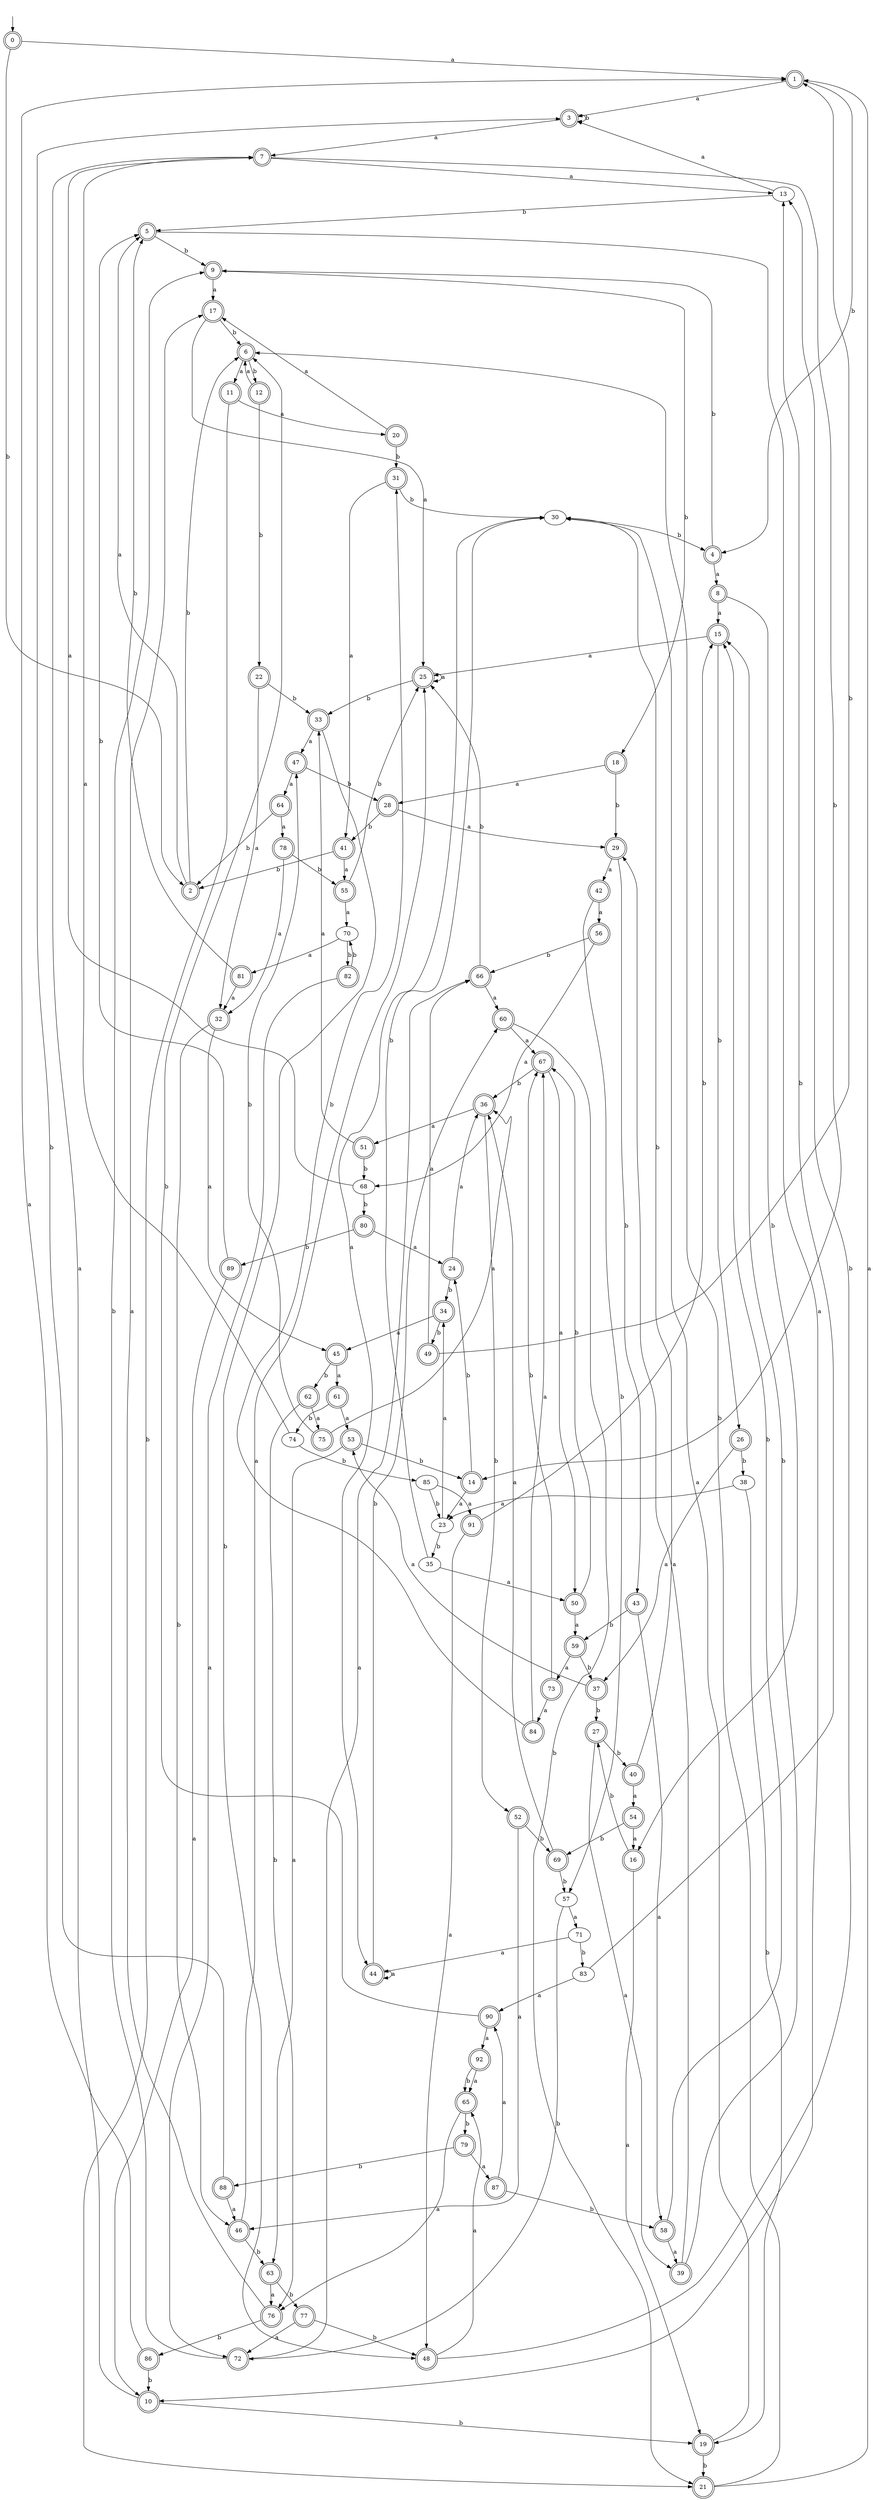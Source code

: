 digraph RandomDFA {
  __start0 [label="", shape=none];
  __start0 -> 0 [label=""];
  0 [shape=circle] [shape=doublecircle]
  0 -> 1 [label="a"]
  0 -> 2 [label="b"]
  1 [shape=doublecircle]
  1 -> 3 [label="a"]
  1 -> 4 [label="b"]
  2 [shape=doublecircle]
  2 -> 5 [label="a"]
  2 -> 6 [label="b"]
  3 [shape=doublecircle]
  3 -> 7 [label="a"]
  3 -> 3 [label="b"]
  4 [shape=doublecircle]
  4 -> 8 [label="a"]
  4 -> 9 [label="b"]
  5 [shape=doublecircle]
  5 -> 10 [label="a"]
  5 -> 9 [label="b"]
  6 [shape=doublecircle]
  6 -> 11 [label="a"]
  6 -> 12 [label="b"]
  7 [shape=doublecircle]
  7 -> 13 [label="a"]
  7 -> 14 [label="b"]
  8 [shape=doublecircle]
  8 -> 15 [label="a"]
  8 -> 16 [label="b"]
  9 [shape=doublecircle]
  9 -> 17 [label="a"]
  9 -> 18 [label="b"]
  10 [shape=doublecircle]
  10 -> 7 [label="a"]
  10 -> 19 [label="b"]
  11 [shape=doublecircle]
  11 -> 20 [label="a"]
  11 -> 21 [label="b"]
  12 [shape=doublecircle]
  12 -> 6 [label="a"]
  12 -> 22 [label="b"]
  13
  13 -> 3 [label="a"]
  13 -> 5 [label="b"]
  14 [shape=doublecircle]
  14 -> 23 [label="a"]
  14 -> 24 [label="b"]
  15 [shape=doublecircle]
  15 -> 25 [label="a"]
  15 -> 26 [label="b"]
  16 [shape=doublecircle]
  16 -> 19 [label="a"]
  16 -> 27 [label="b"]
  17 [shape=doublecircle]
  17 -> 25 [label="a"]
  17 -> 6 [label="b"]
  18 [shape=doublecircle]
  18 -> 28 [label="a"]
  18 -> 29 [label="b"]
  19 [shape=doublecircle]
  19 -> 30 [label="a"]
  19 -> 21 [label="b"]
  20 [shape=doublecircle]
  20 -> 17 [label="a"]
  20 -> 31 [label="b"]
  21 [shape=doublecircle]
  21 -> 1 [label="a"]
  21 -> 6 [label="b"]
  22 [shape=doublecircle]
  22 -> 32 [label="a"]
  22 -> 33 [label="b"]
  23
  23 -> 34 [label="a"]
  23 -> 35 [label="b"]
  24 [shape=doublecircle]
  24 -> 36 [label="a"]
  24 -> 34 [label="b"]
  25 [shape=doublecircle]
  25 -> 25 [label="a"]
  25 -> 33 [label="b"]
  26 [shape=doublecircle]
  26 -> 37 [label="a"]
  26 -> 38 [label="b"]
  27 [shape=doublecircle]
  27 -> 39 [label="a"]
  27 -> 40 [label="b"]
  28 [shape=doublecircle]
  28 -> 29 [label="a"]
  28 -> 41 [label="b"]
  29 [shape=doublecircle]
  29 -> 42 [label="a"]
  29 -> 43 [label="b"]
  30
  30 -> 44 [label="a"]
  30 -> 4 [label="b"]
  31 [shape=doublecircle]
  31 -> 41 [label="a"]
  31 -> 30 [label="b"]
  32 [shape=doublecircle]
  32 -> 45 [label="a"]
  32 -> 46 [label="b"]
  33 [shape=doublecircle]
  33 -> 47 [label="a"]
  33 -> 48 [label="b"]
  34 [shape=doublecircle]
  34 -> 45 [label="a"]
  34 -> 49 [label="b"]
  35
  35 -> 50 [label="a"]
  35 -> 30 [label="b"]
  36 [shape=doublecircle]
  36 -> 51 [label="a"]
  36 -> 52 [label="b"]
  37 [shape=doublecircle]
  37 -> 53 [label="a"]
  37 -> 27 [label="b"]
  38
  38 -> 23 [label="a"]
  38 -> 19 [label="b"]
  39 [shape=doublecircle]
  39 -> 29 [label="a"]
  39 -> 15 [label="b"]
  40 [shape=doublecircle]
  40 -> 54 [label="a"]
  40 -> 30 [label="b"]
  41 [shape=doublecircle]
  41 -> 55 [label="a"]
  41 -> 2 [label="b"]
  42 [shape=doublecircle]
  42 -> 56 [label="a"]
  42 -> 57 [label="b"]
  43 [shape=doublecircle]
  43 -> 58 [label="a"]
  43 -> 59 [label="b"]
  44 [shape=doublecircle]
  44 -> 44 [label="a"]
  44 -> 60 [label="b"]
  45 [shape=doublecircle]
  45 -> 61 [label="a"]
  45 -> 62 [label="b"]
  46 [shape=doublecircle]
  46 -> 25 [label="a"]
  46 -> 63 [label="b"]
  47 [shape=doublecircle]
  47 -> 64 [label="a"]
  47 -> 28 [label="b"]
  48 [shape=doublecircle]
  48 -> 65 [label="a"]
  48 -> 13 [label="b"]
  49 [shape=doublecircle]
  49 -> 66 [label="a"]
  49 -> 1 [label="b"]
  50 [shape=doublecircle]
  50 -> 59 [label="a"]
  50 -> 67 [label="b"]
  51 [shape=doublecircle]
  51 -> 33 [label="a"]
  51 -> 68 [label="b"]
  52 [shape=doublecircle]
  52 -> 46 [label="a"]
  52 -> 69 [label="b"]
  53 [shape=doublecircle]
  53 -> 63 [label="a"]
  53 -> 14 [label="b"]
  54 [shape=doublecircle]
  54 -> 16 [label="a"]
  54 -> 69 [label="b"]
  55 [shape=doublecircle]
  55 -> 70 [label="a"]
  55 -> 25 [label="b"]
  56 [shape=doublecircle]
  56 -> 68 [label="a"]
  56 -> 66 [label="b"]
  57
  57 -> 71 [label="a"]
  57 -> 72 [label="b"]
  58 [shape=doublecircle]
  58 -> 39 [label="a"]
  58 -> 15 [label="b"]
  59 [shape=doublecircle]
  59 -> 73 [label="a"]
  59 -> 37 [label="b"]
  60 [shape=doublecircle]
  60 -> 67 [label="a"]
  60 -> 21 [label="b"]
  61 [shape=doublecircle]
  61 -> 53 [label="a"]
  61 -> 74 [label="b"]
  62 [shape=doublecircle]
  62 -> 75 [label="a"]
  62 -> 76 [label="b"]
  63 [shape=doublecircle]
  63 -> 76 [label="a"]
  63 -> 77 [label="b"]
  64 [shape=doublecircle]
  64 -> 78 [label="a"]
  64 -> 2 [label="b"]
  65 [shape=doublecircle]
  65 -> 76 [label="a"]
  65 -> 79 [label="b"]
  66 [shape=doublecircle]
  66 -> 60 [label="a"]
  66 -> 25 [label="b"]
  67 [shape=doublecircle]
  67 -> 50 [label="a"]
  67 -> 36 [label="b"]
  68
  68 -> 7 [label="a"]
  68 -> 80 [label="b"]
  69 [shape=doublecircle]
  69 -> 36 [label="a"]
  69 -> 57 [label="b"]
  70
  70 -> 81 [label="a"]
  70 -> 82 [label="b"]
  71
  71 -> 44 [label="a"]
  71 -> 83 [label="b"]
  72 [shape=doublecircle]
  72 -> 66 [label="a"]
  72 -> 9 [label="b"]
  73 [shape=doublecircle]
  73 -> 84 [label="a"]
  73 -> 67 [label="b"]
  74
  74 -> 7 [label="a"]
  74 -> 85 [label="b"]
  75 [shape=doublecircle]
  75 -> 36 [label="a"]
  75 -> 47 [label="b"]
  76 [shape=doublecircle]
  76 -> 17 [label="a"]
  76 -> 86 [label="b"]
  77 [shape=doublecircle]
  77 -> 72 [label="a"]
  77 -> 48 [label="b"]
  78 [shape=doublecircle]
  78 -> 32 [label="a"]
  78 -> 55 [label="b"]
  79 [shape=doublecircle]
  79 -> 87 [label="a"]
  79 -> 88 [label="b"]
  80 [shape=doublecircle]
  80 -> 24 [label="a"]
  80 -> 89 [label="b"]
  81 [shape=doublecircle]
  81 -> 32 [label="a"]
  81 -> 5 [label="b"]
  82 [shape=doublecircle]
  82 -> 72 [label="a"]
  82 -> 70 [label="b"]
  83
  83 -> 90 [label="a"]
  83 -> 13 [label="b"]
  84 [shape=doublecircle]
  84 -> 67 [label="a"]
  84 -> 31 [label="b"]
  85
  85 -> 91 [label="a"]
  85 -> 23 [label="b"]
  86 [shape=doublecircle]
  86 -> 1 [label="a"]
  86 -> 10 [label="b"]
  87 [shape=doublecircle]
  87 -> 90 [label="a"]
  87 -> 58 [label="b"]
  88 [shape=doublecircle]
  88 -> 46 [label="a"]
  88 -> 3 [label="b"]
  89 [shape=doublecircle]
  89 -> 10 [label="a"]
  89 -> 5 [label="b"]
  90 [shape=doublecircle]
  90 -> 92 [label="a"]
  90 -> 6 [label="b"]
  91 [shape=doublecircle]
  91 -> 48 [label="a"]
  91 -> 15 [label="b"]
  92 [shape=doublecircle]
  92 -> 65 [label="a"]
  92 -> 65 [label="b"]
}
